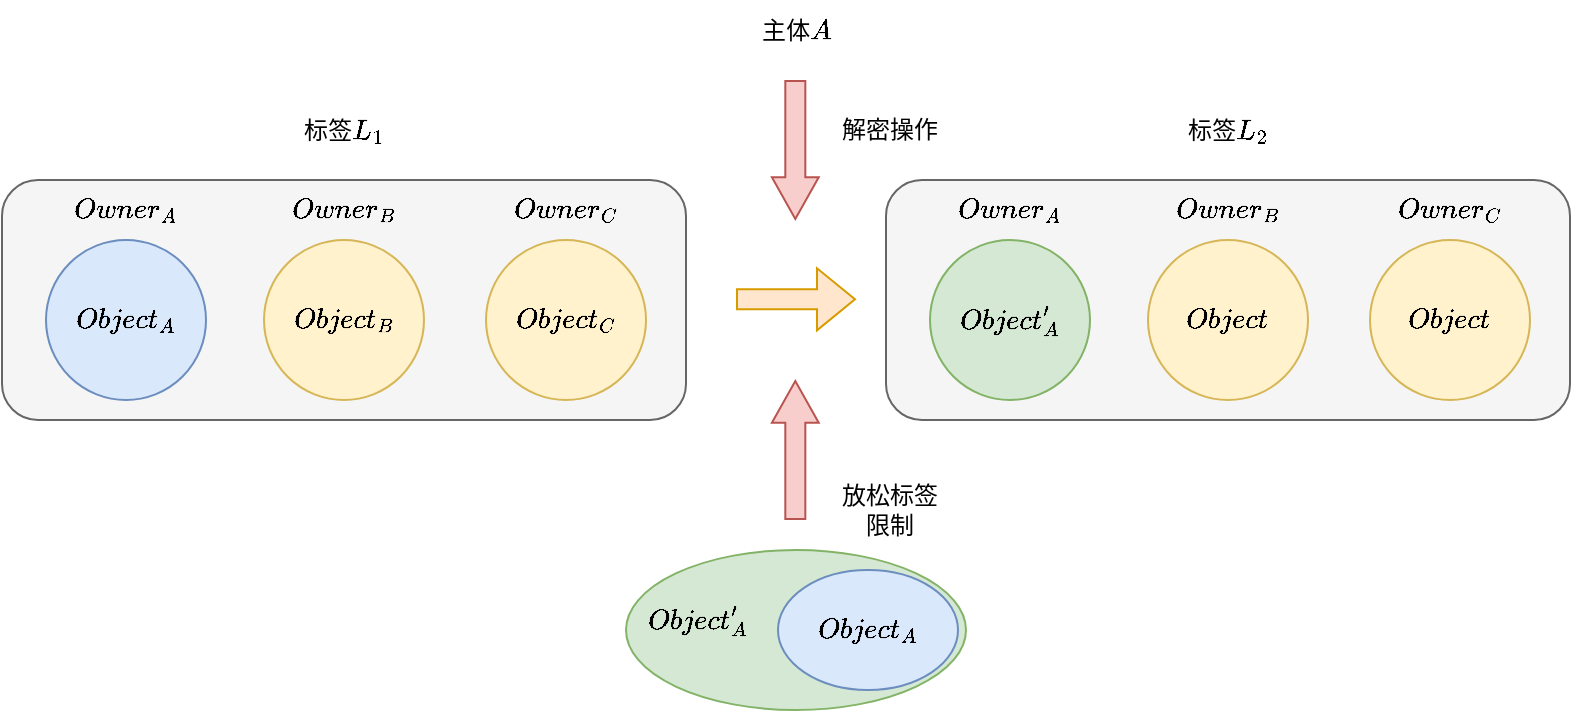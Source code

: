 <mxfile version="21.2.9" type="github">
  <diagram name="第 1 页" id="g7T1fWpcSxFM8dqwIkX_">
    <mxGraphModel dx="989" dy="543" grid="1" gridSize="10" guides="1" tooltips="1" connect="1" arrows="1" fold="1" page="1" pageScale="1" pageWidth="827" pageHeight="1169" math="1" shadow="0">
      <root>
        <mxCell id="0" />
        <mxCell id="1" parent="0" />
        <mxCell id="6fmCxGn3bv4dKn1E7L78-1" value="" style="rounded=1;whiteSpace=wrap;html=1;fillColor=#f5f5f5;fontColor=#333333;strokeColor=#666666;" vertex="1" parent="1">
          <mxGeometry x="118" y="160" width="342" height="120" as="geometry" />
        </mxCell>
        <mxCell id="6fmCxGn3bv4dKn1E7L78-3" value="" style="ellipse;whiteSpace=wrap;html=1;aspect=fixed;fillColor=#dae8fc;strokeColor=#6c8ebf;" vertex="1" parent="1">
          <mxGeometry x="140" y="190" width="80" height="80" as="geometry" />
        </mxCell>
        <mxCell id="6fmCxGn3bv4dKn1E7L78-4" value="$$Owner_A$$" style="text;html=1;strokeColor=none;fillColor=none;align=center;verticalAlign=middle;whiteSpace=wrap;rounded=0;" vertex="1" parent="1">
          <mxGeometry x="150" y="160" width="60" height="30" as="geometry" />
        </mxCell>
        <mxCell id="6fmCxGn3bv4dKn1E7L78-5" value="" style="ellipse;whiteSpace=wrap;html=1;aspect=fixed;fillColor=#fff2cc;strokeColor=#d6b656;" vertex="1" parent="1">
          <mxGeometry x="249" y="190" width="80" height="80" as="geometry" />
        </mxCell>
        <mxCell id="6fmCxGn3bv4dKn1E7L78-6" value="$$Owner_B$$" style="text;html=1;strokeColor=none;fillColor=none;align=center;verticalAlign=middle;whiteSpace=wrap;rounded=0;" vertex="1" parent="1">
          <mxGeometry x="259" y="160" width="60" height="30" as="geometry" />
        </mxCell>
        <mxCell id="6fmCxGn3bv4dKn1E7L78-7" value="" style="ellipse;whiteSpace=wrap;html=1;aspect=fixed;fillColor=#fff2cc;strokeColor=#d6b656;" vertex="1" parent="1">
          <mxGeometry x="360" y="190" width="80" height="80" as="geometry" />
        </mxCell>
        <mxCell id="6fmCxGn3bv4dKn1E7L78-8" value="$$Owner_C$$" style="text;html=1;strokeColor=none;fillColor=none;align=center;verticalAlign=middle;whiteSpace=wrap;rounded=0;" vertex="1" parent="1">
          <mxGeometry x="370" y="160" width="60" height="30" as="geometry" />
        </mxCell>
        <mxCell id="6fmCxGn3bv4dKn1E7L78-17" value="$$Object_A$$" style="text;html=1;strokeColor=none;fillColor=none;align=center;verticalAlign=middle;whiteSpace=wrap;rounded=0;" vertex="1" parent="1">
          <mxGeometry x="150" y="215" width="60" height="30" as="geometry" />
        </mxCell>
        <mxCell id="6fmCxGn3bv4dKn1E7L78-18" value="$$Object_B$$" style="text;html=1;strokeColor=none;fillColor=none;align=center;verticalAlign=middle;whiteSpace=wrap;rounded=0;" vertex="1" parent="1">
          <mxGeometry x="259" y="215" width="60" height="30" as="geometry" />
        </mxCell>
        <mxCell id="6fmCxGn3bv4dKn1E7L78-19" value="$$Object_C$$" style="text;html=1;strokeColor=none;fillColor=none;align=center;verticalAlign=middle;whiteSpace=wrap;rounded=0;" vertex="1" parent="1">
          <mxGeometry x="370" y="215" width="60" height="30" as="geometry" />
        </mxCell>
        <mxCell id="6fmCxGn3bv4dKn1E7L78-20" value="$$&amp;nbsp; 标签L_1 $$" style="text;html=1;strokeColor=none;fillColor=none;align=center;verticalAlign=middle;whiteSpace=wrap;rounded=0;" vertex="1" parent="1">
          <mxGeometry x="259" y="120" width="60" height="30" as="geometry" />
        </mxCell>
        <mxCell id="6fmCxGn3bv4dKn1E7L78-21" value="" style="rounded=1;whiteSpace=wrap;html=1;fillColor=#f5f5f5;fontColor=#333333;strokeColor=#666666;" vertex="1" parent="1">
          <mxGeometry x="560" y="160" width="342" height="120" as="geometry" />
        </mxCell>
        <mxCell id="6fmCxGn3bv4dKn1E7L78-22" value="" style="ellipse;whiteSpace=wrap;html=1;aspect=fixed;fillColor=#d5e8d4;strokeColor=#82b366;" vertex="1" parent="1">
          <mxGeometry x="582" y="190" width="80" height="80" as="geometry" />
        </mxCell>
        <mxCell id="6fmCxGn3bv4dKn1E7L78-23" value="$$Owner_A$$" style="text;html=1;strokeColor=none;fillColor=none;align=center;verticalAlign=middle;whiteSpace=wrap;rounded=0;" vertex="1" parent="1">
          <mxGeometry x="592" y="160" width="60" height="30" as="geometry" />
        </mxCell>
        <mxCell id="6fmCxGn3bv4dKn1E7L78-24" value="" style="ellipse;whiteSpace=wrap;html=1;aspect=fixed;fillColor=#fff2cc;strokeColor=#d6b656;" vertex="1" parent="1">
          <mxGeometry x="691" y="190" width="80" height="80" as="geometry" />
        </mxCell>
        <mxCell id="6fmCxGn3bv4dKn1E7L78-25" value="$$Owner_B$$" style="text;html=1;strokeColor=none;fillColor=none;align=center;verticalAlign=middle;whiteSpace=wrap;rounded=0;" vertex="1" parent="1">
          <mxGeometry x="701" y="160" width="60" height="30" as="geometry" />
        </mxCell>
        <mxCell id="6fmCxGn3bv4dKn1E7L78-26" value="" style="ellipse;whiteSpace=wrap;html=1;aspect=fixed;fillColor=#fff2cc;strokeColor=#d6b656;" vertex="1" parent="1">
          <mxGeometry x="802" y="190" width="80" height="80" as="geometry" />
        </mxCell>
        <mxCell id="6fmCxGn3bv4dKn1E7L78-27" value="$$Owner_C$$" style="text;html=1;strokeColor=none;fillColor=none;align=center;verticalAlign=middle;whiteSpace=wrap;rounded=0;" vertex="1" parent="1">
          <mxGeometry x="812" y="160" width="60" height="30" as="geometry" />
        </mxCell>
        <mxCell id="6fmCxGn3bv4dKn1E7L78-28" value="$$Object_A&#39;$$" style="text;html=1;strokeColor=none;fillColor=none;align=center;verticalAlign=middle;whiteSpace=wrap;rounded=0;" vertex="1" parent="1">
          <mxGeometry x="592" y="215" width="60" height="30" as="geometry" />
        </mxCell>
        <mxCell id="6fmCxGn3bv4dKn1E7L78-29" value="$$Object$$" style="text;html=1;strokeColor=none;fillColor=none;align=center;verticalAlign=middle;whiteSpace=wrap;rounded=0;" vertex="1" parent="1">
          <mxGeometry x="701" y="215" width="60" height="30" as="geometry" />
        </mxCell>
        <mxCell id="6fmCxGn3bv4dKn1E7L78-30" value="$$Object$$" style="text;html=1;strokeColor=none;fillColor=none;align=center;verticalAlign=middle;whiteSpace=wrap;rounded=0;" vertex="1" parent="1">
          <mxGeometry x="812" y="215" width="60" height="30" as="geometry" />
        </mxCell>
        <mxCell id="6fmCxGn3bv4dKn1E7L78-31" value="$$&amp;nbsp; 标签L_2 $$" style="text;html=1;strokeColor=none;fillColor=none;align=center;verticalAlign=middle;whiteSpace=wrap;rounded=0;" vertex="1" parent="1">
          <mxGeometry x="701" y="120" width="60" height="30" as="geometry" />
        </mxCell>
        <mxCell id="6fmCxGn3bv4dKn1E7L78-32" value="" style="ellipse;whiteSpace=wrap;html=1;fillColor=#d5e8d4;strokeColor=#82b366;" vertex="1" parent="1">
          <mxGeometry x="430" y="345" width="170" height="80" as="geometry" />
        </mxCell>
        <mxCell id="6fmCxGn3bv4dKn1E7L78-33" value="" style="ellipse;whiteSpace=wrap;html=1;fillColor=#dae8fc;strokeColor=#6c8ebf;" vertex="1" parent="1">
          <mxGeometry x="506" y="355" width="90" height="60" as="geometry" />
        </mxCell>
        <mxCell id="6fmCxGn3bv4dKn1E7L78-34" value="$$Object_A$$" style="text;html=1;strokeColor=none;fillColor=none;align=center;verticalAlign=middle;whiteSpace=wrap;rounded=0;" vertex="1" parent="1">
          <mxGeometry x="521" y="370" width="60" height="30" as="geometry" />
        </mxCell>
        <mxCell id="6fmCxGn3bv4dKn1E7L78-35" value="$$Object_A&#39;$$" style="text;html=1;strokeColor=none;fillColor=none;align=center;verticalAlign=middle;whiteSpace=wrap;rounded=0;" vertex="1" parent="1">
          <mxGeometry x="436" y="365" width="60" height="30" as="geometry" />
        </mxCell>
        <mxCell id="6fmCxGn3bv4dKn1E7L78-36" value="" style="shape=flexArrow;endArrow=classic;html=1;rounded=0;fillColor=#ffe6cc;strokeColor=#d79b00;" edge="1" parent="1">
          <mxGeometry width="50" height="50" relative="1" as="geometry">
            <mxPoint x="485" y="219.66" as="sourcePoint" />
            <mxPoint x="545" y="219.66" as="targetPoint" />
          </mxGeometry>
        </mxCell>
        <mxCell id="6fmCxGn3bv4dKn1E7L78-38" value="$$主体A$$" style="text;html=1;strokeColor=none;fillColor=none;align=center;verticalAlign=middle;whiteSpace=wrap;rounded=0;" vertex="1" parent="1">
          <mxGeometry x="485" y="70" width="60" height="30" as="geometry" />
        </mxCell>
        <mxCell id="6fmCxGn3bv4dKn1E7L78-41" value="" style="shape=flexArrow;endArrow=classic;html=1;rounded=0;endWidth=12.414;endSize=6.634;fillColor=#f8cecc;strokeColor=#b85450;" edge="1" parent="1">
          <mxGeometry width="50" height="50" relative="1" as="geometry">
            <mxPoint x="514.66" y="110" as="sourcePoint" />
            <mxPoint x="514.66" y="180" as="targetPoint" />
          </mxGeometry>
        </mxCell>
        <mxCell id="6fmCxGn3bv4dKn1E7L78-42" value="解密操作" style="text;html=1;strokeColor=none;fillColor=none;align=center;verticalAlign=middle;whiteSpace=wrap;rounded=0;" vertex="1" parent="1">
          <mxGeometry x="532" y="120" width="60" height="30" as="geometry" />
        </mxCell>
        <mxCell id="6fmCxGn3bv4dKn1E7L78-43" value="" style="shape=flexArrow;endArrow=classic;html=1;rounded=0;endWidth=12.414;endSize=6.634;fillColor=#f8cecc;strokeColor=#b85450;" edge="1" parent="1">
          <mxGeometry width="50" height="50" relative="1" as="geometry">
            <mxPoint x="514.66" y="330" as="sourcePoint" />
            <mxPoint x="514.66" y="260" as="targetPoint" />
          </mxGeometry>
        </mxCell>
        <mxCell id="6fmCxGn3bv4dKn1E7L78-44" value="放松标签限制" style="text;html=1;strokeColor=none;fillColor=none;align=center;verticalAlign=middle;whiteSpace=wrap;rounded=0;" vertex="1" parent="1">
          <mxGeometry x="532" y="310" width="60" height="30" as="geometry" />
        </mxCell>
      </root>
    </mxGraphModel>
  </diagram>
</mxfile>

